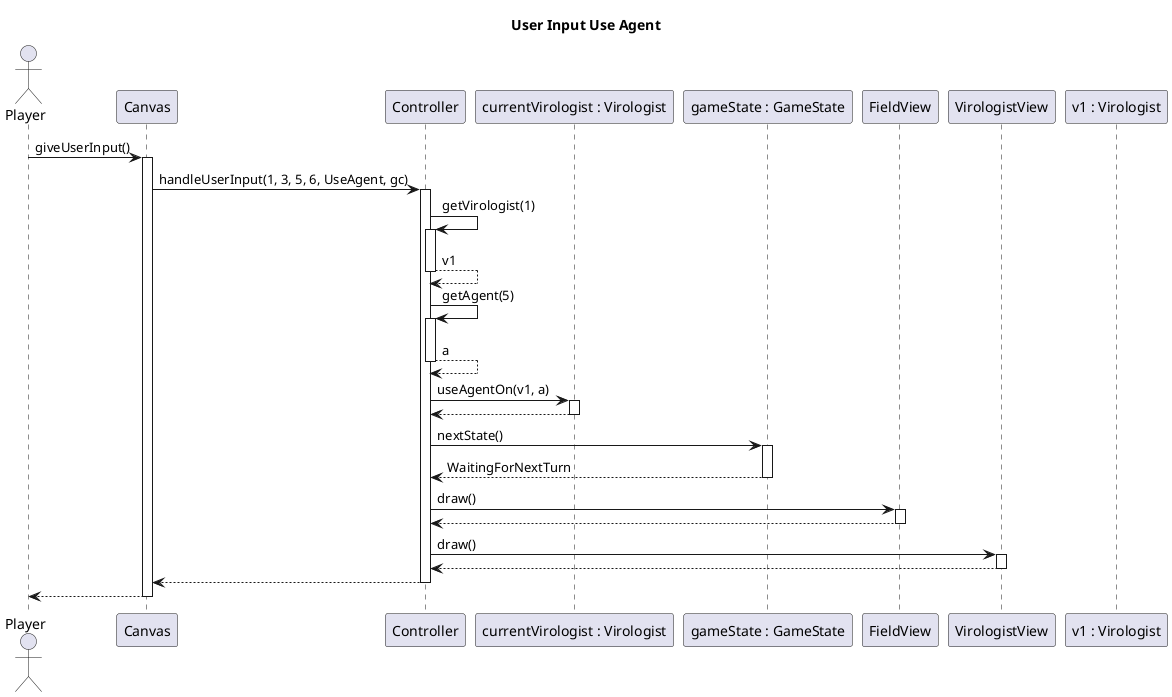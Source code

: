@startuml User Input Use Agent
title User Input Use Agent
actor Player
Player -> Canvas ++ : giveUserInput()
Canvas -> Controller ++ : handleUserInput(1, 3, 5, 6, UseAgent, gc)
Controller -> Controller ++ : getVirologist(1)
Controller --> Controller -- : v1
Controller -> Controller ++ : getAgent(5)
Controller --> Controller -- : a
Controller -> "currentVirologist : Virologist" ++ : useAgentOn(v1, a)
"currentVirologist : Virologist" --> Controller --
Controller -> "gameState : GameState" ++ : nextState()
"gameState : GameState" --> Controller -- : WaitingForNextTurn
Controller -> FieldView ++ : draw()
FieldView --> Controller --
Controller -> VirologistView ++ : draw()
VirologistView --> Controller --
Controller --> Canvas --
Canvas --> Player --
participant "v1 : Virologist"
@enduml